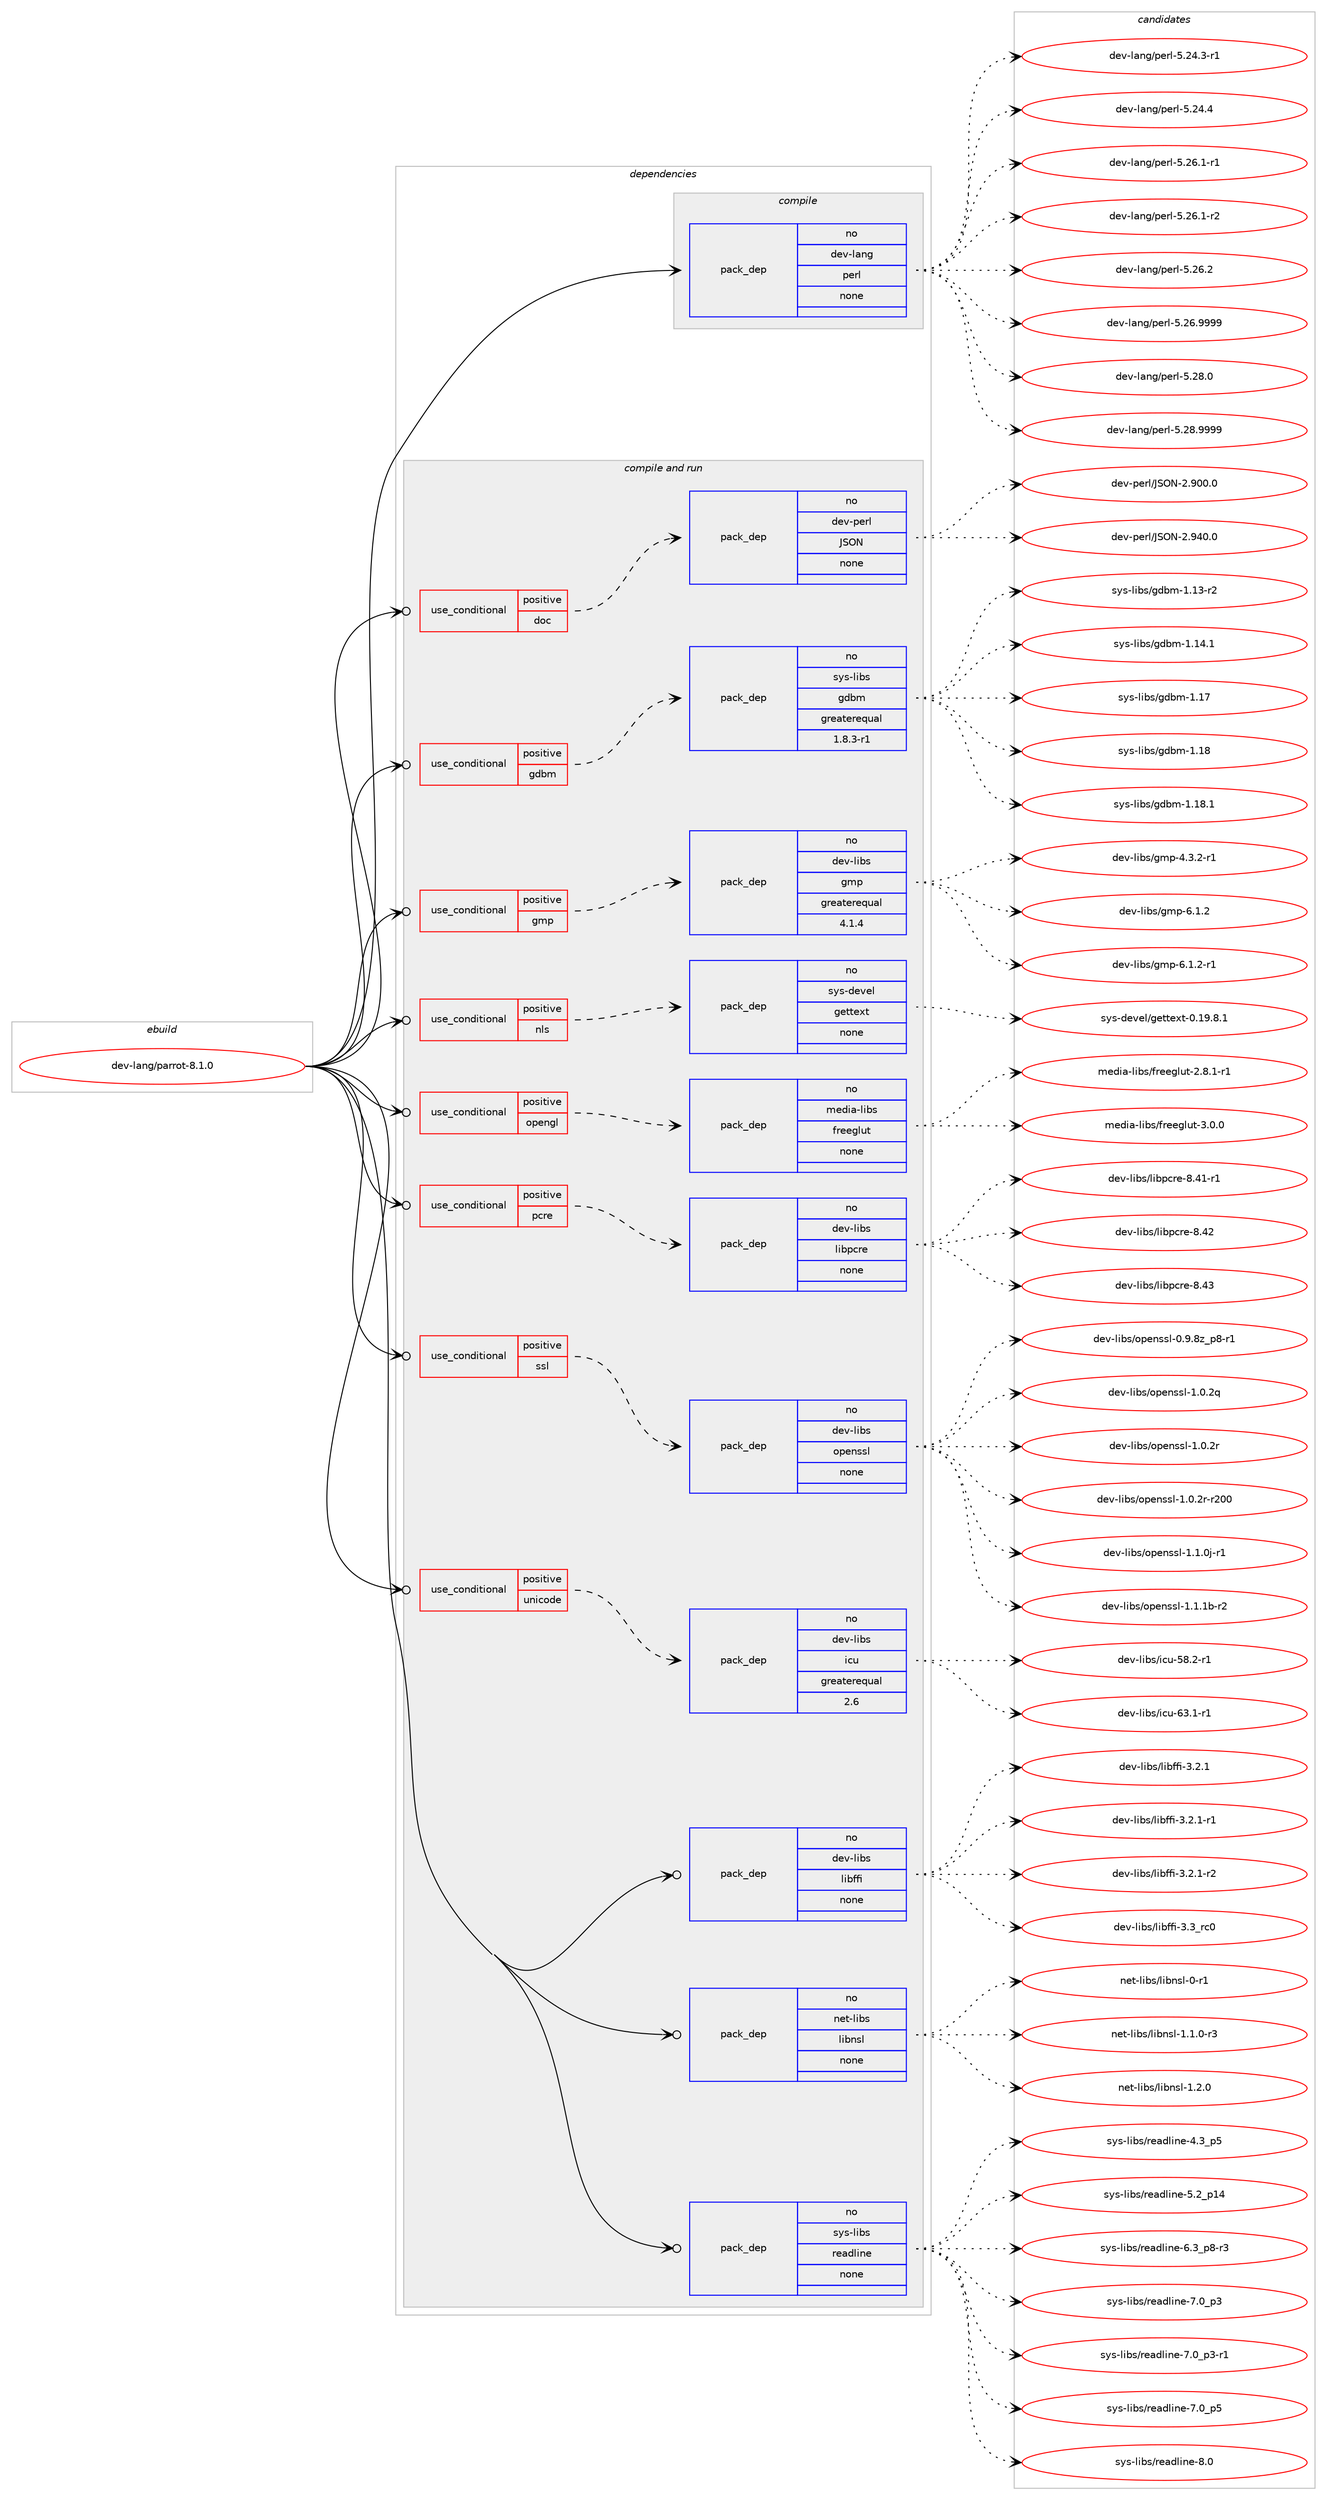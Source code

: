 digraph prolog {

# *************
# Graph options
# *************

newrank=true;
concentrate=true;
compound=true;
graph [rankdir=LR,fontname=Helvetica,fontsize=10,ranksep=1.5];#, ranksep=2.5, nodesep=0.2];
edge  [arrowhead=vee];
node  [fontname=Helvetica,fontsize=10];

# **********
# The ebuild
# **********

subgraph cluster_leftcol {
color=gray;
rank=same;
label=<<i>ebuild</i>>;
id [label="dev-lang/parrot-8.1.0", color=red, width=4, href="../dev-lang/parrot-8.1.0.svg"];
}

# ****************
# The dependencies
# ****************

subgraph cluster_midcol {
color=gray;
label=<<i>dependencies</i>>;
subgraph cluster_compile {
fillcolor="#eeeeee";
style=filled;
label=<<i>compile</i>>;
subgraph pack973480 {
dependency1359873 [label=<<TABLE BORDER="0" CELLBORDER="1" CELLSPACING="0" CELLPADDING="4" WIDTH="220"><TR><TD ROWSPAN="6" CELLPADDING="30">pack_dep</TD></TR><TR><TD WIDTH="110">no</TD></TR><TR><TD>dev-lang</TD></TR><TR><TD>perl</TD></TR><TR><TD>none</TD></TR><TR><TD></TD></TR></TABLE>>, shape=none, color=blue];
}
id:e -> dependency1359873:w [weight=20,style="solid",arrowhead="vee"];
}
subgraph cluster_compileandrun {
fillcolor="#eeeeee";
style=filled;
label=<<i>compile and run</i>>;
subgraph cond363882 {
dependency1359874 [label=<<TABLE BORDER="0" CELLBORDER="1" CELLSPACING="0" CELLPADDING="4"><TR><TD ROWSPAN="3" CELLPADDING="10">use_conditional</TD></TR><TR><TD>positive</TD></TR><TR><TD>doc</TD></TR></TABLE>>, shape=none, color=red];
subgraph pack973481 {
dependency1359875 [label=<<TABLE BORDER="0" CELLBORDER="1" CELLSPACING="0" CELLPADDING="4" WIDTH="220"><TR><TD ROWSPAN="6" CELLPADDING="30">pack_dep</TD></TR><TR><TD WIDTH="110">no</TD></TR><TR><TD>dev-perl</TD></TR><TR><TD>JSON</TD></TR><TR><TD>none</TD></TR><TR><TD></TD></TR></TABLE>>, shape=none, color=blue];
}
dependency1359874:e -> dependency1359875:w [weight=20,style="dashed",arrowhead="vee"];
}
id:e -> dependency1359874:w [weight=20,style="solid",arrowhead="odotvee"];
subgraph cond363883 {
dependency1359876 [label=<<TABLE BORDER="0" CELLBORDER="1" CELLSPACING="0" CELLPADDING="4"><TR><TD ROWSPAN="3" CELLPADDING="10">use_conditional</TD></TR><TR><TD>positive</TD></TR><TR><TD>gdbm</TD></TR></TABLE>>, shape=none, color=red];
subgraph pack973482 {
dependency1359877 [label=<<TABLE BORDER="0" CELLBORDER="1" CELLSPACING="0" CELLPADDING="4" WIDTH="220"><TR><TD ROWSPAN="6" CELLPADDING="30">pack_dep</TD></TR><TR><TD WIDTH="110">no</TD></TR><TR><TD>sys-libs</TD></TR><TR><TD>gdbm</TD></TR><TR><TD>greaterequal</TD></TR><TR><TD>1.8.3-r1</TD></TR></TABLE>>, shape=none, color=blue];
}
dependency1359876:e -> dependency1359877:w [weight=20,style="dashed",arrowhead="vee"];
}
id:e -> dependency1359876:w [weight=20,style="solid",arrowhead="odotvee"];
subgraph cond363884 {
dependency1359878 [label=<<TABLE BORDER="0" CELLBORDER="1" CELLSPACING="0" CELLPADDING="4"><TR><TD ROWSPAN="3" CELLPADDING="10">use_conditional</TD></TR><TR><TD>positive</TD></TR><TR><TD>gmp</TD></TR></TABLE>>, shape=none, color=red];
subgraph pack973483 {
dependency1359879 [label=<<TABLE BORDER="0" CELLBORDER="1" CELLSPACING="0" CELLPADDING="4" WIDTH="220"><TR><TD ROWSPAN="6" CELLPADDING="30">pack_dep</TD></TR><TR><TD WIDTH="110">no</TD></TR><TR><TD>dev-libs</TD></TR><TR><TD>gmp</TD></TR><TR><TD>greaterequal</TD></TR><TR><TD>4.1.4</TD></TR></TABLE>>, shape=none, color=blue];
}
dependency1359878:e -> dependency1359879:w [weight=20,style="dashed",arrowhead="vee"];
}
id:e -> dependency1359878:w [weight=20,style="solid",arrowhead="odotvee"];
subgraph cond363885 {
dependency1359880 [label=<<TABLE BORDER="0" CELLBORDER="1" CELLSPACING="0" CELLPADDING="4"><TR><TD ROWSPAN="3" CELLPADDING="10">use_conditional</TD></TR><TR><TD>positive</TD></TR><TR><TD>nls</TD></TR></TABLE>>, shape=none, color=red];
subgraph pack973484 {
dependency1359881 [label=<<TABLE BORDER="0" CELLBORDER="1" CELLSPACING="0" CELLPADDING="4" WIDTH="220"><TR><TD ROWSPAN="6" CELLPADDING="30">pack_dep</TD></TR><TR><TD WIDTH="110">no</TD></TR><TR><TD>sys-devel</TD></TR><TR><TD>gettext</TD></TR><TR><TD>none</TD></TR><TR><TD></TD></TR></TABLE>>, shape=none, color=blue];
}
dependency1359880:e -> dependency1359881:w [weight=20,style="dashed",arrowhead="vee"];
}
id:e -> dependency1359880:w [weight=20,style="solid",arrowhead="odotvee"];
subgraph cond363886 {
dependency1359882 [label=<<TABLE BORDER="0" CELLBORDER="1" CELLSPACING="0" CELLPADDING="4"><TR><TD ROWSPAN="3" CELLPADDING="10">use_conditional</TD></TR><TR><TD>positive</TD></TR><TR><TD>opengl</TD></TR></TABLE>>, shape=none, color=red];
subgraph pack973485 {
dependency1359883 [label=<<TABLE BORDER="0" CELLBORDER="1" CELLSPACING="0" CELLPADDING="4" WIDTH="220"><TR><TD ROWSPAN="6" CELLPADDING="30">pack_dep</TD></TR><TR><TD WIDTH="110">no</TD></TR><TR><TD>media-libs</TD></TR><TR><TD>freeglut</TD></TR><TR><TD>none</TD></TR><TR><TD></TD></TR></TABLE>>, shape=none, color=blue];
}
dependency1359882:e -> dependency1359883:w [weight=20,style="dashed",arrowhead="vee"];
}
id:e -> dependency1359882:w [weight=20,style="solid",arrowhead="odotvee"];
subgraph cond363887 {
dependency1359884 [label=<<TABLE BORDER="0" CELLBORDER="1" CELLSPACING="0" CELLPADDING="4"><TR><TD ROWSPAN="3" CELLPADDING="10">use_conditional</TD></TR><TR><TD>positive</TD></TR><TR><TD>pcre</TD></TR></TABLE>>, shape=none, color=red];
subgraph pack973486 {
dependency1359885 [label=<<TABLE BORDER="0" CELLBORDER="1" CELLSPACING="0" CELLPADDING="4" WIDTH="220"><TR><TD ROWSPAN="6" CELLPADDING="30">pack_dep</TD></TR><TR><TD WIDTH="110">no</TD></TR><TR><TD>dev-libs</TD></TR><TR><TD>libpcre</TD></TR><TR><TD>none</TD></TR><TR><TD></TD></TR></TABLE>>, shape=none, color=blue];
}
dependency1359884:e -> dependency1359885:w [weight=20,style="dashed",arrowhead="vee"];
}
id:e -> dependency1359884:w [weight=20,style="solid",arrowhead="odotvee"];
subgraph cond363888 {
dependency1359886 [label=<<TABLE BORDER="0" CELLBORDER="1" CELLSPACING="0" CELLPADDING="4"><TR><TD ROWSPAN="3" CELLPADDING="10">use_conditional</TD></TR><TR><TD>positive</TD></TR><TR><TD>ssl</TD></TR></TABLE>>, shape=none, color=red];
subgraph pack973487 {
dependency1359887 [label=<<TABLE BORDER="0" CELLBORDER="1" CELLSPACING="0" CELLPADDING="4" WIDTH="220"><TR><TD ROWSPAN="6" CELLPADDING="30">pack_dep</TD></TR><TR><TD WIDTH="110">no</TD></TR><TR><TD>dev-libs</TD></TR><TR><TD>openssl</TD></TR><TR><TD>none</TD></TR><TR><TD></TD></TR></TABLE>>, shape=none, color=blue];
}
dependency1359886:e -> dependency1359887:w [weight=20,style="dashed",arrowhead="vee"];
}
id:e -> dependency1359886:w [weight=20,style="solid",arrowhead="odotvee"];
subgraph cond363889 {
dependency1359888 [label=<<TABLE BORDER="0" CELLBORDER="1" CELLSPACING="0" CELLPADDING="4"><TR><TD ROWSPAN="3" CELLPADDING="10">use_conditional</TD></TR><TR><TD>positive</TD></TR><TR><TD>unicode</TD></TR></TABLE>>, shape=none, color=red];
subgraph pack973488 {
dependency1359889 [label=<<TABLE BORDER="0" CELLBORDER="1" CELLSPACING="0" CELLPADDING="4" WIDTH="220"><TR><TD ROWSPAN="6" CELLPADDING="30">pack_dep</TD></TR><TR><TD WIDTH="110">no</TD></TR><TR><TD>dev-libs</TD></TR><TR><TD>icu</TD></TR><TR><TD>greaterequal</TD></TR><TR><TD>2.6</TD></TR></TABLE>>, shape=none, color=blue];
}
dependency1359888:e -> dependency1359889:w [weight=20,style="dashed",arrowhead="vee"];
}
id:e -> dependency1359888:w [weight=20,style="solid",arrowhead="odotvee"];
subgraph pack973489 {
dependency1359890 [label=<<TABLE BORDER="0" CELLBORDER="1" CELLSPACING="0" CELLPADDING="4" WIDTH="220"><TR><TD ROWSPAN="6" CELLPADDING="30">pack_dep</TD></TR><TR><TD WIDTH="110">no</TD></TR><TR><TD>dev-libs</TD></TR><TR><TD>libffi</TD></TR><TR><TD>none</TD></TR><TR><TD></TD></TR></TABLE>>, shape=none, color=blue];
}
id:e -> dependency1359890:w [weight=20,style="solid",arrowhead="odotvee"];
subgraph pack973490 {
dependency1359891 [label=<<TABLE BORDER="0" CELLBORDER="1" CELLSPACING="0" CELLPADDING="4" WIDTH="220"><TR><TD ROWSPAN="6" CELLPADDING="30">pack_dep</TD></TR><TR><TD WIDTH="110">no</TD></TR><TR><TD>net-libs</TD></TR><TR><TD>libnsl</TD></TR><TR><TD>none</TD></TR><TR><TD></TD></TR></TABLE>>, shape=none, color=blue];
}
id:e -> dependency1359891:w [weight=20,style="solid",arrowhead="odotvee"];
subgraph pack973491 {
dependency1359892 [label=<<TABLE BORDER="0" CELLBORDER="1" CELLSPACING="0" CELLPADDING="4" WIDTH="220"><TR><TD ROWSPAN="6" CELLPADDING="30">pack_dep</TD></TR><TR><TD WIDTH="110">no</TD></TR><TR><TD>sys-libs</TD></TR><TR><TD>readline</TD></TR><TR><TD>none</TD></TR><TR><TD></TD></TR></TABLE>>, shape=none, color=blue];
}
id:e -> dependency1359892:w [weight=20,style="solid",arrowhead="odotvee"];
}
subgraph cluster_run {
fillcolor="#eeeeee";
style=filled;
label=<<i>run</i>>;
}
}

# **************
# The candidates
# **************

subgraph cluster_choices {
rank=same;
color=gray;
label=<<i>candidates</i>>;

subgraph choice973480 {
color=black;
nodesep=1;
choice100101118451089711010347112101114108455346505246514511449 [label="dev-lang/perl-5.24.3-r1", color=red, width=4,href="../dev-lang/perl-5.24.3-r1.svg"];
choice10010111845108971101034711210111410845534650524652 [label="dev-lang/perl-5.24.4", color=red, width=4,href="../dev-lang/perl-5.24.4.svg"];
choice100101118451089711010347112101114108455346505446494511449 [label="dev-lang/perl-5.26.1-r1", color=red, width=4,href="../dev-lang/perl-5.26.1-r1.svg"];
choice100101118451089711010347112101114108455346505446494511450 [label="dev-lang/perl-5.26.1-r2", color=red, width=4,href="../dev-lang/perl-5.26.1-r2.svg"];
choice10010111845108971101034711210111410845534650544650 [label="dev-lang/perl-5.26.2", color=red, width=4,href="../dev-lang/perl-5.26.2.svg"];
choice10010111845108971101034711210111410845534650544657575757 [label="dev-lang/perl-5.26.9999", color=red, width=4,href="../dev-lang/perl-5.26.9999.svg"];
choice10010111845108971101034711210111410845534650564648 [label="dev-lang/perl-5.28.0", color=red, width=4,href="../dev-lang/perl-5.28.0.svg"];
choice10010111845108971101034711210111410845534650564657575757 [label="dev-lang/perl-5.28.9999", color=red, width=4,href="../dev-lang/perl-5.28.9999.svg"];
dependency1359873:e -> choice100101118451089711010347112101114108455346505246514511449:w [style=dotted,weight="100"];
dependency1359873:e -> choice10010111845108971101034711210111410845534650524652:w [style=dotted,weight="100"];
dependency1359873:e -> choice100101118451089711010347112101114108455346505446494511449:w [style=dotted,weight="100"];
dependency1359873:e -> choice100101118451089711010347112101114108455346505446494511450:w [style=dotted,weight="100"];
dependency1359873:e -> choice10010111845108971101034711210111410845534650544650:w [style=dotted,weight="100"];
dependency1359873:e -> choice10010111845108971101034711210111410845534650544657575757:w [style=dotted,weight="100"];
dependency1359873:e -> choice10010111845108971101034711210111410845534650564648:w [style=dotted,weight="100"];
dependency1359873:e -> choice10010111845108971101034711210111410845534650564657575757:w [style=dotted,weight="100"];
}
subgraph choice973481 {
color=black;
nodesep=1;
choice1001011184511210111410847748379784550465748484648 [label="dev-perl/JSON-2.900.0", color=red, width=4,href="../dev-perl/JSON-2.900.0.svg"];
choice1001011184511210111410847748379784550465752484648 [label="dev-perl/JSON-2.940.0", color=red, width=4,href="../dev-perl/JSON-2.940.0.svg"];
dependency1359875:e -> choice1001011184511210111410847748379784550465748484648:w [style=dotted,weight="100"];
dependency1359875:e -> choice1001011184511210111410847748379784550465752484648:w [style=dotted,weight="100"];
}
subgraph choice973482 {
color=black;
nodesep=1;
choice1151211154510810598115471031009810945494649514511450 [label="sys-libs/gdbm-1.13-r2", color=red, width=4,href="../sys-libs/gdbm-1.13-r2.svg"];
choice1151211154510810598115471031009810945494649524649 [label="sys-libs/gdbm-1.14.1", color=red, width=4,href="../sys-libs/gdbm-1.14.1.svg"];
choice115121115451081059811547103100981094549464955 [label="sys-libs/gdbm-1.17", color=red, width=4,href="../sys-libs/gdbm-1.17.svg"];
choice115121115451081059811547103100981094549464956 [label="sys-libs/gdbm-1.18", color=red, width=4,href="../sys-libs/gdbm-1.18.svg"];
choice1151211154510810598115471031009810945494649564649 [label="sys-libs/gdbm-1.18.1", color=red, width=4,href="../sys-libs/gdbm-1.18.1.svg"];
dependency1359877:e -> choice1151211154510810598115471031009810945494649514511450:w [style=dotted,weight="100"];
dependency1359877:e -> choice1151211154510810598115471031009810945494649524649:w [style=dotted,weight="100"];
dependency1359877:e -> choice115121115451081059811547103100981094549464955:w [style=dotted,weight="100"];
dependency1359877:e -> choice115121115451081059811547103100981094549464956:w [style=dotted,weight="100"];
dependency1359877:e -> choice1151211154510810598115471031009810945494649564649:w [style=dotted,weight="100"];
}
subgraph choice973483 {
color=black;
nodesep=1;
choice1001011184510810598115471031091124552465146504511449 [label="dev-libs/gmp-4.3.2-r1", color=red, width=4,href="../dev-libs/gmp-4.3.2-r1.svg"];
choice100101118451081059811547103109112455446494650 [label="dev-libs/gmp-6.1.2", color=red, width=4,href="../dev-libs/gmp-6.1.2.svg"];
choice1001011184510810598115471031091124554464946504511449 [label="dev-libs/gmp-6.1.2-r1", color=red, width=4,href="../dev-libs/gmp-6.1.2-r1.svg"];
dependency1359879:e -> choice1001011184510810598115471031091124552465146504511449:w [style=dotted,weight="100"];
dependency1359879:e -> choice100101118451081059811547103109112455446494650:w [style=dotted,weight="100"];
dependency1359879:e -> choice1001011184510810598115471031091124554464946504511449:w [style=dotted,weight="100"];
}
subgraph choice973484 {
color=black;
nodesep=1;
choice1151211154510010111810110847103101116116101120116454846495746564649 [label="sys-devel/gettext-0.19.8.1", color=red, width=4,href="../sys-devel/gettext-0.19.8.1.svg"];
dependency1359881:e -> choice1151211154510010111810110847103101116116101120116454846495746564649:w [style=dotted,weight="100"];
}
subgraph choice973485 {
color=black;
nodesep=1;
choice109101100105974510810598115471021141011011031081171164550465646494511449 [label="media-libs/freeglut-2.8.1-r1", color=red, width=4,href="../media-libs/freeglut-2.8.1-r1.svg"];
choice10910110010597451081059811547102114101101103108117116455146484648 [label="media-libs/freeglut-3.0.0", color=red, width=4,href="../media-libs/freeglut-3.0.0.svg"];
dependency1359883:e -> choice109101100105974510810598115471021141011011031081171164550465646494511449:w [style=dotted,weight="100"];
dependency1359883:e -> choice10910110010597451081059811547102114101101103108117116455146484648:w [style=dotted,weight="100"];
}
subgraph choice973486 {
color=black;
nodesep=1;
choice100101118451081059811547108105981129911410145564652494511449 [label="dev-libs/libpcre-8.41-r1", color=red, width=4,href="../dev-libs/libpcre-8.41-r1.svg"];
choice10010111845108105981154710810598112991141014556465250 [label="dev-libs/libpcre-8.42", color=red, width=4,href="../dev-libs/libpcre-8.42.svg"];
choice10010111845108105981154710810598112991141014556465251 [label="dev-libs/libpcre-8.43", color=red, width=4,href="../dev-libs/libpcre-8.43.svg"];
dependency1359885:e -> choice100101118451081059811547108105981129911410145564652494511449:w [style=dotted,weight="100"];
dependency1359885:e -> choice10010111845108105981154710810598112991141014556465250:w [style=dotted,weight="100"];
dependency1359885:e -> choice10010111845108105981154710810598112991141014556465251:w [style=dotted,weight="100"];
}
subgraph choice973487 {
color=black;
nodesep=1;
choice10010111845108105981154711111210111011511510845484657465612295112564511449 [label="dev-libs/openssl-0.9.8z_p8-r1", color=red, width=4,href="../dev-libs/openssl-0.9.8z_p8-r1.svg"];
choice100101118451081059811547111112101110115115108454946484650113 [label="dev-libs/openssl-1.0.2q", color=red, width=4,href="../dev-libs/openssl-1.0.2q.svg"];
choice100101118451081059811547111112101110115115108454946484650114 [label="dev-libs/openssl-1.0.2r", color=red, width=4,href="../dev-libs/openssl-1.0.2r.svg"];
choice10010111845108105981154711111210111011511510845494648465011445114504848 [label="dev-libs/openssl-1.0.2r-r200", color=red, width=4,href="../dev-libs/openssl-1.0.2r-r200.svg"];
choice1001011184510810598115471111121011101151151084549464946481064511449 [label="dev-libs/openssl-1.1.0j-r1", color=red, width=4,href="../dev-libs/openssl-1.1.0j-r1.svg"];
choice100101118451081059811547111112101110115115108454946494649984511450 [label="dev-libs/openssl-1.1.1b-r2", color=red, width=4,href="../dev-libs/openssl-1.1.1b-r2.svg"];
dependency1359887:e -> choice10010111845108105981154711111210111011511510845484657465612295112564511449:w [style=dotted,weight="100"];
dependency1359887:e -> choice100101118451081059811547111112101110115115108454946484650113:w [style=dotted,weight="100"];
dependency1359887:e -> choice100101118451081059811547111112101110115115108454946484650114:w [style=dotted,weight="100"];
dependency1359887:e -> choice10010111845108105981154711111210111011511510845494648465011445114504848:w [style=dotted,weight="100"];
dependency1359887:e -> choice1001011184510810598115471111121011101151151084549464946481064511449:w [style=dotted,weight="100"];
dependency1359887:e -> choice100101118451081059811547111112101110115115108454946494649984511450:w [style=dotted,weight="100"];
}
subgraph choice973488 {
color=black;
nodesep=1;
choice1001011184510810598115471059911745535646504511449 [label="dev-libs/icu-58.2-r1", color=red, width=4,href="../dev-libs/icu-58.2-r1.svg"];
choice1001011184510810598115471059911745545146494511449 [label="dev-libs/icu-63.1-r1", color=red, width=4,href="../dev-libs/icu-63.1-r1.svg"];
dependency1359889:e -> choice1001011184510810598115471059911745535646504511449:w [style=dotted,weight="100"];
dependency1359889:e -> choice1001011184510810598115471059911745545146494511449:w [style=dotted,weight="100"];
}
subgraph choice973489 {
color=black;
nodesep=1;
choice10010111845108105981154710810598102102105455146504649 [label="dev-libs/libffi-3.2.1", color=red, width=4,href="../dev-libs/libffi-3.2.1.svg"];
choice100101118451081059811547108105981021021054551465046494511449 [label="dev-libs/libffi-3.2.1-r1", color=red, width=4,href="../dev-libs/libffi-3.2.1-r1.svg"];
choice100101118451081059811547108105981021021054551465046494511450 [label="dev-libs/libffi-3.2.1-r2", color=red, width=4,href="../dev-libs/libffi-3.2.1-r2.svg"];
choice1001011184510810598115471081059810210210545514651951149948 [label="dev-libs/libffi-3.3_rc0", color=red, width=4,href="../dev-libs/libffi-3.3_rc0.svg"];
dependency1359890:e -> choice10010111845108105981154710810598102102105455146504649:w [style=dotted,weight="100"];
dependency1359890:e -> choice100101118451081059811547108105981021021054551465046494511449:w [style=dotted,weight="100"];
dependency1359890:e -> choice100101118451081059811547108105981021021054551465046494511450:w [style=dotted,weight="100"];
dependency1359890:e -> choice1001011184510810598115471081059810210210545514651951149948:w [style=dotted,weight="100"];
}
subgraph choice973490 {
color=black;
nodesep=1;
choice1101011164510810598115471081059811011510845484511449 [label="net-libs/libnsl-0-r1", color=red, width=4,href="../net-libs/libnsl-0-r1.svg"];
choice110101116451081059811547108105981101151084549464946484511451 [label="net-libs/libnsl-1.1.0-r3", color=red, width=4,href="../net-libs/libnsl-1.1.0-r3.svg"];
choice11010111645108105981154710810598110115108454946504648 [label="net-libs/libnsl-1.2.0", color=red, width=4,href="../net-libs/libnsl-1.2.0.svg"];
dependency1359891:e -> choice1101011164510810598115471081059811011510845484511449:w [style=dotted,weight="100"];
dependency1359891:e -> choice110101116451081059811547108105981101151084549464946484511451:w [style=dotted,weight="100"];
dependency1359891:e -> choice11010111645108105981154710810598110115108454946504648:w [style=dotted,weight="100"];
}
subgraph choice973491 {
color=black;
nodesep=1;
choice11512111545108105981154711410197100108105110101455246519511253 [label="sys-libs/readline-4.3_p5", color=red, width=4,href="../sys-libs/readline-4.3_p5.svg"];
choice1151211154510810598115471141019710010810511010145534650951124952 [label="sys-libs/readline-5.2_p14", color=red, width=4,href="../sys-libs/readline-5.2_p14.svg"];
choice115121115451081059811547114101971001081051101014554465195112564511451 [label="sys-libs/readline-6.3_p8-r3", color=red, width=4,href="../sys-libs/readline-6.3_p8-r3.svg"];
choice11512111545108105981154711410197100108105110101455546489511251 [label="sys-libs/readline-7.0_p3", color=red, width=4,href="../sys-libs/readline-7.0_p3.svg"];
choice115121115451081059811547114101971001081051101014555464895112514511449 [label="sys-libs/readline-7.0_p3-r1", color=red, width=4,href="../sys-libs/readline-7.0_p3-r1.svg"];
choice11512111545108105981154711410197100108105110101455546489511253 [label="sys-libs/readline-7.0_p5", color=red, width=4,href="../sys-libs/readline-7.0_p5.svg"];
choice1151211154510810598115471141019710010810511010145564648 [label="sys-libs/readline-8.0", color=red, width=4,href="../sys-libs/readline-8.0.svg"];
dependency1359892:e -> choice11512111545108105981154711410197100108105110101455246519511253:w [style=dotted,weight="100"];
dependency1359892:e -> choice1151211154510810598115471141019710010810511010145534650951124952:w [style=dotted,weight="100"];
dependency1359892:e -> choice115121115451081059811547114101971001081051101014554465195112564511451:w [style=dotted,weight="100"];
dependency1359892:e -> choice11512111545108105981154711410197100108105110101455546489511251:w [style=dotted,weight="100"];
dependency1359892:e -> choice115121115451081059811547114101971001081051101014555464895112514511449:w [style=dotted,weight="100"];
dependency1359892:e -> choice11512111545108105981154711410197100108105110101455546489511253:w [style=dotted,weight="100"];
dependency1359892:e -> choice1151211154510810598115471141019710010810511010145564648:w [style=dotted,weight="100"];
}
}

}
